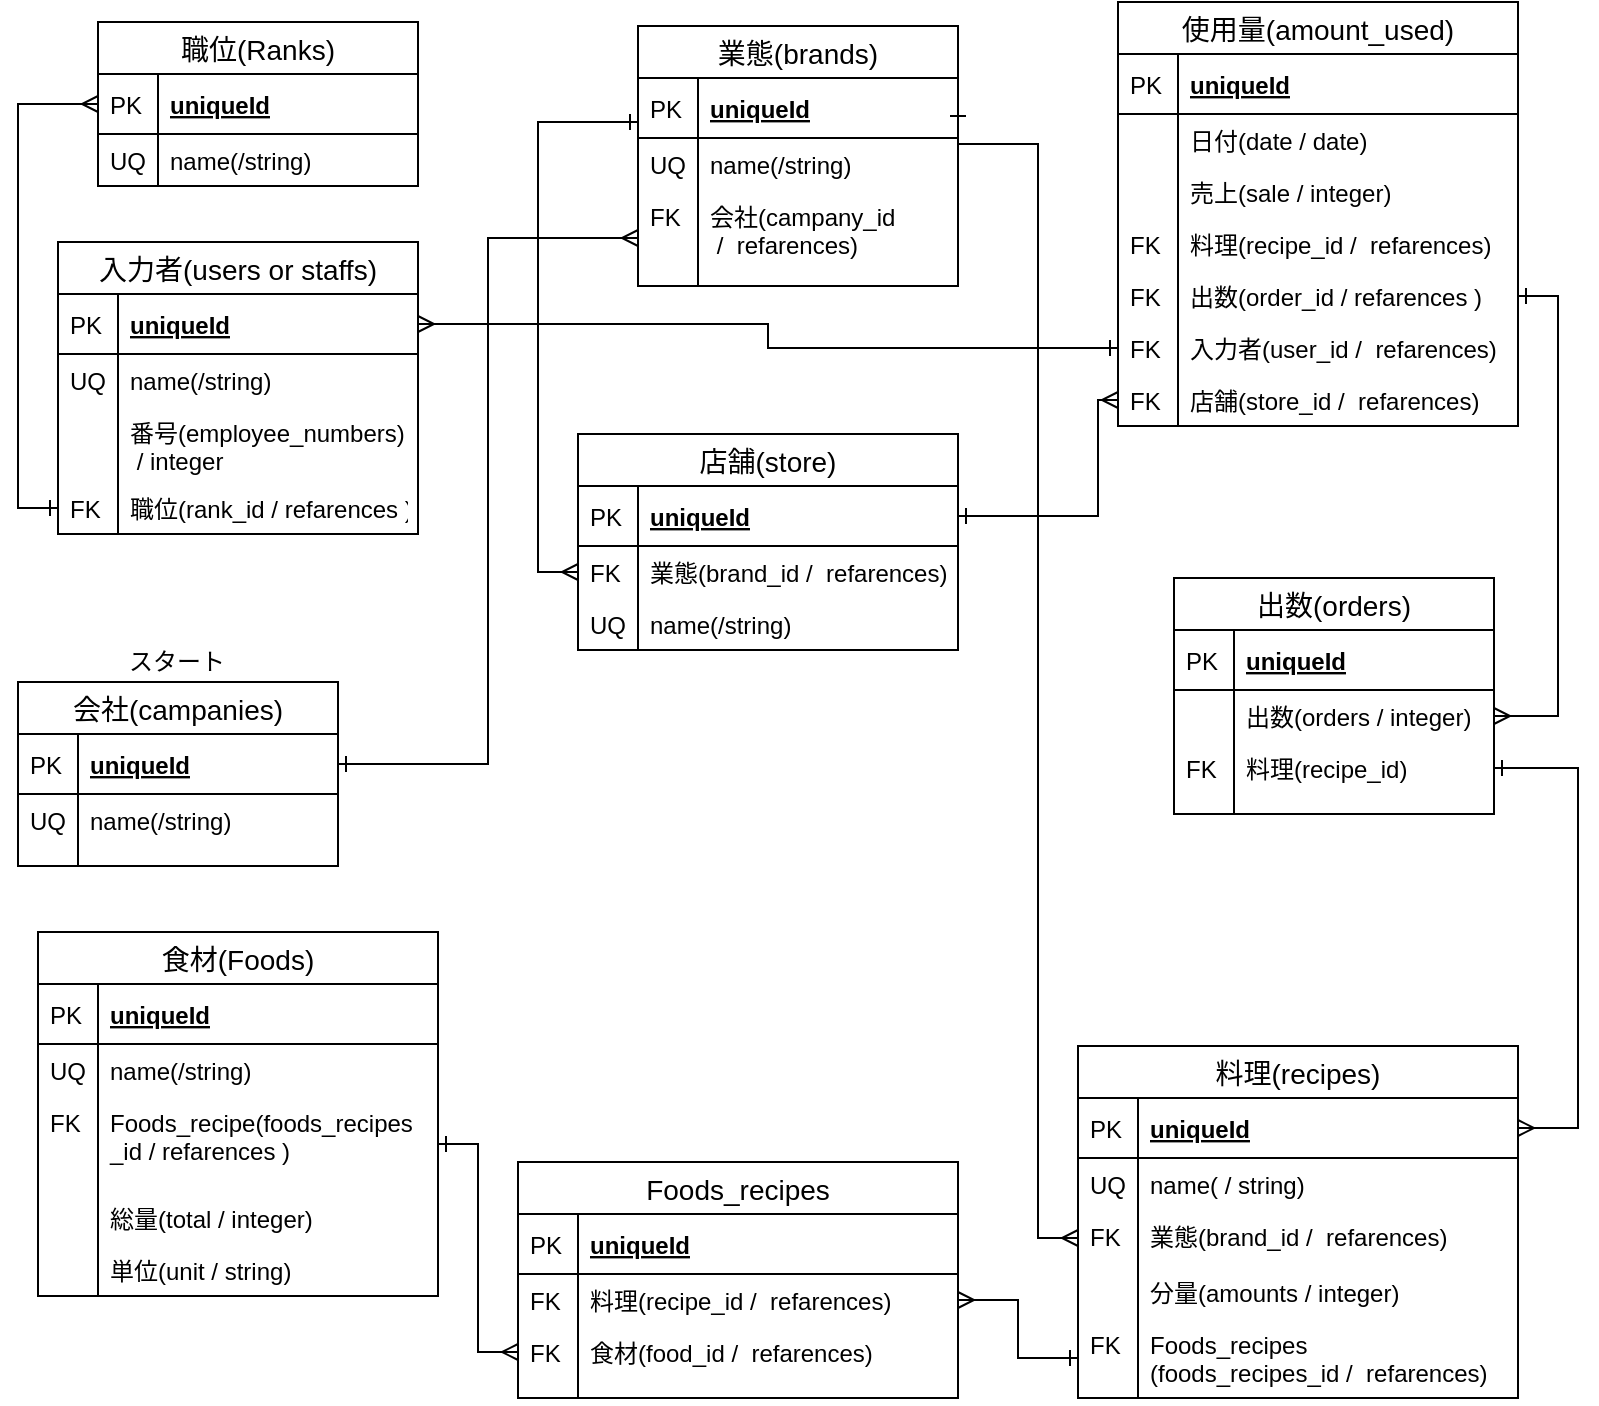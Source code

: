 <mxfile version="13.1.3">
    <diagram id="6hGFLwfOUW9BJ-s0fimq" name="Page-1">
        <mxGraphModel dx="934" dy="526" grid="1" gridSize="10" guides="1" tooltips="1" connect="1" arrows="1" fold="1" page="1" pageScale="1" pageWidth="827" pageHeight="1169" math="0" shadow="0">
            <root>
                <mxCell id="0"/>
                <mxCell id="1" parent="0"/>
                <mxCell id="158" style="edgeStyle=orthogonalEdgeStyle;rounded=0;orthogonalLoop=1;jettySize=auto;html=1;startArrow=ERmany;startFill=0;endArrow=ERone;endFill=0;" parent="1" source="83" target="242" edge="1">
                    <mxGeometry relative="1" as="geometry">
                        <mxPoint x="800" y="440" as="targetPoint"/>
                        <Array as="points">
                            <mxPoint x="810" y="573"/>
                            <mxPoint x="810" y="393"/>
                        </Array>
                    </mxGeometry>
                </mxCell>
                <mxCell id="160" style="edgeStyle=orthogonalEdgeStyle;rounded=0;orthogonalLoop=1;jettySize=auto;html=1;entryX=0;entryY=0.5;entryDx=0;entryDy=0;startArrow=ERmany;startFill=0;endArrow=ERone;endFill=0;" parent="1" source="70" target="139" edge="1">
                    <mxGeometry relative="1" as="geometry">
                        <Array as="points">
                            <mxPoint x="30" y="61"/>
                            <mxPoint x="30" y="263"/>
                        </Array>
                    </mxGeometry>
                </mxCell>
                <mxCell id="104" value="店舗(store)" style="swimlane;fontStyle=0;childLayout=stackLayout;horizontal=1;startSize=26;horizontalStack=0;resizeParent=1;resizeParentMax=0;resizeLast=0;collapsible=1;marginBottom=0;align=center;fontSize=14;" parent="1" vertex="1">
                    <mxGeometry x="310" y="226" width="190" height="108" as="geometry"/>
                </mxCell>
                <mxCell id="105" value="uniqueId" style="shape=partialRectangle;top=0;left=0;right=0;bottom=1;align=left;verticalAlign=middle;fillColor=none;spacingLeft=34;spacingRight=4;overflow=hidden;rotatable=0;points=[[0,0.5],[1,0.5]];portConstraint=eastwest;dropTarget=0;fontStyle=5;fontSize=12;" parent="104" vertex="1">
                    <mxGeometry y="26" width="190" height="30" as="geometry"/>
                </mxCell>
                <mxCell id="106" value="PK" style="shape=partialRectangle;top=0;left=0;bottom=0;fillColor=none;align=left;verticalAlign=middle;spacingLeft=4;spacingRight=4;overflow=hidden;rotatable=0;points=[];portConstraint=eastwest;part=1;fontSize=12;" parent="105" vertex="1" connectable="0">
                    <mxGeometry width="30" height="30" as="geometry"/>
                </mxCell>
                <mxCell id="107" value="業態(brand_id /  refarences)" style="shape=partialRectangle;top=0;left=0;right=0;bottom=0;align=left;verticalAlign=top;fillColor=none;spacingLeft=34;spacingRight=4;overflow=hidden;rotatable=0;points=[[0,0.5],[1,0.5]];portConstraint=eastwest;dropTarget=0;fontSize=12;" parent="104" vertex="1">
                    <mxGeometry y="56" width="190" height="26" as="geometry"/>
                </mxCell>
                <mxCell id="108" value="FK" style="shape=partialRectangle;top=0;left=0;bottom=0;fillColor=none;align=left;verticalAlign=top;spacingLeft=4;spacingRight=4;overflow=hidden;rotatable=0;points=[];portConstraint=eastwest;part=1;fontSize=12;" parent="107" vertex="1" connectable="0">
                    <mxGeometry width="30" height="26" as="geometry"/>
                </mxCell>
                <mxCell id="109" value="name(/string)" style="shape=partialRectangle;top=0;left=0;right=0;bottom=0;align=left;verticalAlign=top;fillColor=none;spacingLeft=34;spacingRight=4;overflow=hidden;rotatable=0;points=[[0,0.5],[1,0.5]];portConstraint=eastwest;dropTarget=0;fontSize=12;" parent="104" vertex="1">
                    <mxGeometry y="82" width="190" height="26" as="geometry"/>
                </mxCell>
                <mxCell id="110" value="UQ" style="shape=partialRectangle;top=0;left=0;bottom=0;fillColor=none;align=left;verticalAlign=top;spacingLeft=4;spacingRight=4;overflow=hidden;rotatable=0;points=[];portConstraint=eastwest;part=1;fontSize=12;" parent="109" vertex="1" connectable="0">
                    <mxGeometry width="30" height="26" as="geometry"/>
                </mxCell>
                <mxCell id="197" style="edgeStyle=orthogonalEdgeStyle;rounded=0;orthogonalLoop=1;jettySize=auto;html=1;exitX=1;exitY=0.5;exitDx=0;exitDy=0;entryX=0;entryY=0.5;entryDx=0;entryDy=0;startArrow=ERone;startFill=0;endArrow=ERmany;endFill=0;" parent="1" source="61" target="169" edge="1">
                    <mxGeometry relative="1" as="geometry"/>
                </mxCell>
                <mxCell id="198" style="edgeStyle=orthogonalEdgeStyle;rounded=0;orthogonalLoop=1;jettySize=auto;html=1;exitX=0;exitY=0.5;exitDx=0;exitDy=0;startArrow=ERone;startFill=0;endArrow=ERmany;endFill=0;" parent="1" source="89" target="171" edge="1">
                    <mxGeometry relative="1" as="geometry"/>
                </mxCell>
                <mxCell id="206" style="edgeStyle=orthogonalEdgeStyle;rounded=0;orthogonalLoop=1;jettySize=auto;html=1;exitX=0;exitY=0.5;exitDx=0;exitDy=0;entryX=1;entryY=0.5;entryDx=0;entryDy=0;startArrow=ERone;startFill=0;endArrow=ERmany;endFill=0;" parent="1" source="141" target="94" edge="1">
                    <mxGeometry relative="1" as="geometry"/>
                </mxCell>
                <mxCell id="209" value="スタート" style="text;html=1;align=center;verticalAlign=middle;resizable=0;points=[];autosize=1;" parent="1" vertex="1">
                    <mxGeometry x="79" y="330" width="60" height="20" as="geometry"/>
                </mxCell>
                <mxCell id="69" value="職位(Ranks)" style="swimlane;fontStyle=0;childLayout=stackLayout;horizontal=1;startSize=26;horizontalStack=0;resizeParent=1;resizeParentMax=0;resizeLast=0;collapsible=1;marginBottom=0;align=center;fontSize=14;" parent="1" vertex="1">
                    <mxGeometry x="70" y="20" width="160" height="82" as="geometry"/>
                </mxCell>
                <mxCell id="70" value="uniqueId" style="shape=partialRectangle;top=0;left=0;right=0;bottom=1;align=left;verticalAlign=middle;fillColor=none;spacingLeft=34;spacingRight=4;overflow=hidden;rotatable=0;points=[[0,0.5],[1,0.5]];portConstraint=eastwest;dropTarget=0;fontStyle=5;fontSize=12;" parent="69" vertex="1">
                    <mxGeometry y="26" width="160" height="30" as="geometry"/>
                </mxCell>
                <mxCell id="71" value="PK" style="shape=partialRectangle;top=0;left=0;bottom=0;fillColor=none;align=left;verticalAlign=middle;spacingLeft=4;spacingRight=4;overflow=hidden;rotatable=0;points=[];portConstraint=eastwest;part=1;fontSize=12;" parent="70" vertex="1" connectable="0">
                    <mxGeometry width="30" height="30" as="geometry"/>
                </mxCell>
                <mxCell id="72" value="name(/string)" style="shape=partialRectangle;top=0;left=0;right=0;bottom=0;align=left;verticalAlign=top;fillColor=none;spacingLeft=34;spacingRight=4;overflow=hidden;rotatable=0;points=[[0,0.5],[1,0.5]];portConstraint=eastwest;dropTarget=0;fontSize=12;" parent="69" vertex="1">
                    <mxGeometry y="56" width="160" height="26" as="geometry"/>
                </mxCell>
                <mxCell id="73" value="UQ" style="shape=partialRectangle;top=0;left=0;bottom=0;fillColor=none;align=left;verticalAlign=top;spacingLeft=4;spacingRight=4;overflow=hidden;rotatable=0;points=[];portConstraint=eastwest;part=1;fontSize=12;" parent="72" vertex="1" connectable="0">
                    <mxGeometry width="30" height="26" as="geometry"/>
                </mxCell>
                <mxCell id="93" value="入力者(users or staffs)" style="swimlane;fontStyle=0;childLayout=stackLayout;horizontal=1;startSize=26;horizontalStack=0;resizeParent=1;resizeParentMax=0;resizeLast=0;collapsible=1;marginBottom=0;align=center;fontSize=14;" parent="1" vertex="1">
                    <mxGeometry x="50" y="130" width="180" height="146" as="geometry"/>
                </mxCell>
                <mxCell id="94" value="uniqueId" style="shape=partialRectangle;top=0;left=0;right=0;bottom=1;align=left;verticalAlign=middle;fillColor=none;spacingLeft=34;spacingRight=4;overflow=hidden;rotatable=0;points=[[0,0.5],[1,0.5]];portConstraint=eastwest;dropTarget=0;fontStyle=5;fontSize=12;" parent="93" vertex="1">
                    <mxGeometry y="26" width="180" height="30" as="geometry"/>
                </mxCell>
                <mxCell id="95" value="PK" style="shape=partialRectangle;top=0;left=0;bottom=0;fillColor=none;align=left;verticalAlign=middle;spacingLeft=4;spacingRight=4;overflow=hidden;rotatable=0;points=[];portConstraint=eastwest;part=1;fontSize=12;" parent="94" vertex="1" connectable="0">
                    <mxGeometry width="30" height="30" as="geometry"/>
                </mxCell>
                <mxCell id="96" value="name(/string)" style="shape=partialRectangle;top=0;left=0;right=0;bottom=0;align=left;verticalAlign=top;fillColor=none;spacingLeft=34;spacingRight=4;overflow=hidden;rotatable=0;points=[[0,0.5],[1,0.5]];portConstraint=eastwest;dropTarget=0;fontSize=12;" parent="93" vertex="1">
                    <mxGeometry y="56" width="180" height="26" as="geometry"/>
                </mxCell>
                <mxCell id="97" value="UQ" style="shape=partialRectangle;top=0;left=0;bottom=0;fillColor=none;align=left;verticalAlign=top;spacingLeft=4;spacingRight=4;overflow=hidden;rotatable=0;points=[];portConstraint=eastwest;part=1;fontSize=12;" parent="96" vertex="1" connectable="0">
                    <mxGeometry width="30" height="26" as="geometry"/>
                </mxCell>
                <mxCell id="98" value="番号(employee_numbers)&#10; / integer" style="shape=partialRectangle;top=0;left=0;right=0;bottom=0;align=left;verticalAlign=top;fillColor=none;spacingLeft=34;spacingRight=4;overflow=hidden;rotatable=0;points=[[0,0.5],[1,0.5]];portConstraint=eastwest;dropTarget=0;fontSize=12;" parent="93" vertex="1">
                    <mxGeometry y="82" width="180" height="38" as="geometry"/>
                </mxCell>
                <mxCell id="99" value="" style="shape=partialRectangle;top=0;left=0;bottom=0;fillColor=none;align=left;verticalAlign=top;spacingLeft=4;spacingRight=4;overflow=hidden;rotatable=0;points=[];portConstraint=eastwest;part=1;fontSize=12;" parent="98" vertex="1" connectable="0">
                    <mxGeometry width="30" height="38" as="geometry"/>
                </mxCell>
                <mxCell id="139" value="職位(rank_id / refarences )" style="shape=partialRectangle;top=0;left=0;right=0;bottom=0;align=left;verticalAlign=top;fillColor=none;spacingLeft=34;spacingRight=4;overflow=hidden;rotatable=0;points=[[0,0.5],[1,0.5]];portConstraint=eastwest;dropTarget=0;fontSize=12;" parent="93" vertex="1">
                    <mxGeometry y="120" width="180" height="26" as="geometry"/>
                </mxCell>
                <mxCell id="140" value="FK" style="shape=partialRectangle;top=0;left=0;bottom=0;fillColor=none;align=left;verticalAlign=top;spacingLeft=4;spacingRight=4;overflow=hidden;rotatable=0;points=[];portConstraint=eastwest;part=1;fontSize=12;" parent="139" vertex="1" connectable="0">
                    <mxGeometry width="30" height="26" as="geometry"/>
                </mxCell>
                <mxCell id="58" value="食材(Foods)" style="swimlane;fontStyle=0;childLayout=stackLayout;horizontal=1;startSize=26;horizontalStack=0;resizeParent=1;resizeParentMax=0;resizeLast=0;collapsible=1;marginBottom=0;align=center;fontSize=14;" parent="1" vertex="1">
                    <mxGeometry x="40" y="475" width="200" height="182" as="geometry"/>
                </mxCell>
                <mxCell id="59" value="uniqueId" style="shape=partialRectangle;top=0;left=0;right=0;bottom=1;align=left;verticalAlign=middle;fillColor=none;spacingLeft=34;spacingRight=4;overflow=hidden;rotatable=0;points=[[0,0.5],[1,0.5]];portConstraint=eastwest;dropTarget=0;fontStyle=5;fontSize=12;" parent="58" vertex="1">
                    <mxGeometry y="26" width="200" height="30" as="geometry"/>
                </mxCell>
                <mxCell id="60" value="PK" style="shape=partialRectangle;top=0;left=0;bottom=0;fillColor=none;align=left;verticalAlign=middle;spacingLeft=4;spacingRight=4;overflow=hidden;rotatable=0;points=[];portConstraint=eastwest;part=1;fontSize=12;" parent="59" vertex="1" connectable="0">
                    <mxGeometry width="30" height="30" as="geometry"/>
                </mxCell>
                <mxCell id="191" value="name(/string)" style="shape=partialRectangle;top=0;left=0;right=0;bottom=0;align=left;verticalAlign=top;fillColor=none;spacingLeft=34;spacingRight=4;overflow=hidden;rotatable=0;points=[[0,0.5],[1,0.5]];portConstraint=eastwest;dropTarget=0;fontSize=12;" parent="58" vertex="1">
                    <mxGeometry y="56" width="200" height="26" as="geometry"/>
                </mxCell>
                <mxCell id="192" value="UQ" style="shape=partialRectangle;top=0;left=0;bottom=0;fillColor=none;align=left;verticalAlign=top;spacingLeft=4;spacingRight=4;overflow=hidden;rotatable=0;points=[];portConstraint=eastwest;part=1;fontSize=12;" parent="191" vertex="1" connectable="0">
                    <mxGeometry width="30" height="26" as="geometry"/>
                </mxCell>
                <mxCell id="61" value="Foods_recipe(foods_recipes&#10;_id / refarences )" style="shape=partialRectangle;top=0;left=0;right=0;bottom=0;align=left;verticalAlign=top;fillColor=none;spacingLeft=34;spacingRight=4;overflow=hidden;rotatable=0;points=[[0,0.5],[1,0.5]];portConstraint=eastwest;dropTarget=0;fontSize=12;" parent="58" vertex="1">
                    <mxGeometry y="82" width="200" height="48" as="geometry"/>
                </mxCell>
                <mxCell id="62" value="FK" style="shape=partialRectangle;top=0;left=0;bottom=0;fillColor=none;align=left;verticalAlign=top;spacingLeft=4;spacingRight=4;overflow=hidden;rotatable=0;points=[];portConstraint=eastwest;part=1;fontSize=12;" parent="61" vertex="1" connectable="0">
                    <mxGeometry width="30" height="48" as="geometry"/>
                </mxCell>
                <mxCell id="235" value="総量(total / integer)" style="shape=partialRectangle;top=0;left=0;right=0;bottom=0;align=left;verticalAlign=top;fillColor=none;spacingLeft=34;spacingRight=4;overflow=hidden;rotatable=0;points=[[0,0.5],[1,0.5]];portConstraint=eastwest;dropTarget=0;fontSize=12;" parent="58" vertex="1">
                    <mxGeometry y="130" width="200" height="26" as="geometry"/>
                </mxCell>
                <mxCell id="236" value="" style="shape=partialRectangle;top=0;left=0;bottom=0;fillColor=none;align=left;verticalAlign=top;spacingLeft=4;spacingRight=4;overflow=hidden;rotatable=0;points=[];portConstraint=eastwest;part=1;fontSize=12;" parent="235" vertex="1" connectable="0">
                    <mxGeometry width="30" height="26" as="geometry"/>
                </mxCell>
                <mxCell id="63" value="単位(unit / string)" style="shape=partialRectangle;top=0;left=0;right=0;bottom=0;align=left;verticalAlign=top;fillColor=none;spacingLeft=34;spacingRight=4;overflow=hidden;rotatable=0;points=[[0,0.5],[1,0.5]];portConstraint=eastwest;dropTarget=0;fontSize=12;" parent="58" vertex="1">
                    <mxGeometry y="156" width="200" height="26" as="geometry"/>
                </mxCell>
                <mxCell id="64" value="" style="shape=partialRectangle;top=0;left=0;bottom=0;fillColor=none;align=left;verticalAlign=top;spacingLeft=4;spacingRight=4;overflow=hidden;rotatable=0;points=[];portConstraint=eastwest;part=1;fontSize=12;" parent="63" vertex="1" connectable="0">
                    <mxGeometry width="30" height="26" as="geometry"/>
                </mxCell>
                <mxCell id="215" style="edgeStyle=orthogonalEdgeStyle;rounded=0;orthogonalLoop=1;jettySize=auto;html=1;exitX=1;exitY=0.5;exitDx=0;exitDy=0;startArrow=ERone;startFill=0;endArrow=ERmany;endFill=0;" parent="1" source="4" target="210" edge="1">
                    <mxGeometry relative="1" as="geometry">
                        <Array as="points">
                            <mxPoint x="500" y="81"/>
                            <mxPoint x="540" y="81"/>
                            <mxPoint x="540" y="628"/>
                        </Array>
                    </mxGeometry>
                </mxCell>
                <mxCell id="219" style="edgeStyle=orthogonalEdgeStyle;rounded=0;orthogonalLoop=1;jettySize=auto;html=1;entryX=0;entryY=0.5;entryDx=0;entryDy=0;startArrow=ERone;startFill=0;endArrow=ERmany;endFill=0;" parent="1" source="4" target="107" edge="1">
                    <mxGeometry relative="1" as="geometry">
                        <Array as="points">
                            <mxPoint x="290" y="70"/>
                            <mxPoint x="290" y="295"/>
                        </Array>
                    </mxGeometry>
                </mxCell>
                <mxCell id="224" style="edgeStyle=orthogonalEdgeStyle;rounded=0;orthogonalLoop=1;jettySize=auto;html=1;exitX=1;exitY=0.5;exitDx=0;exitDy=0;entryX=0;entryY=0.5;entryDx=0;entryDy=0;startArrow=ERone;startFill=0;endArrow=ERmany;endFill=0;" parent="1" source="105" target="149" edge="1">
                    <mxGeometry relative="1" as="geometry">
                        <Array as="points">
                            <mxPoint x="570" y="267"/>
                            <mxPoint x="570" y="209"/>
                        </Array>
                    </mxGeometry>
                </mxCell>
                <mxCell id="36" value="会社(campanies)" style="swimlane;fontStyle=0;childLayout=stackLayout;horizontal=1;startSize=26;horizontalStack=0;resizeParent=1;resizeParentMax=0;resizeLast=0;collapsible=1;marginBottom=0;align=center;fontSize=14;" parent="1" vertex="1">
                    <mxGeometry x="30" y="350" width="160" height="92" as="geometry"/>
                </mxCell>
                <mxCell id="37" value="uniqueId" style="shape=partialRectangle;top=0;left=0;right=0;bottom=1;align=left;verticalAlign=middle;fillColor=none;spacingLeft=34;spacingRight=4;overflow=hidden;rotatable=0;points=[[0,0.5],[1,0.5]];portConstraint=eastwest;dropTarget=0;fontStyle=5;fontSize=12;" parent="36" vertex="1">
                    <mxGeometry y="26" width="160" height="30" as="geometry"/>
                </mxCell>
                <mxCell id="38" value="PK" style="shape=partialRectangle;top=0;left=0;bottom=0;fillColor=none;align=left;verticalAlign=middle;spacingLeft=4;spacingRight=4;overflow=hidden;rotatable=0;points=[];portConstraint=eastwest;part=1;fontSize=12;" parent="37" connectable="0" vertex="1">
                    <mxGeometry width="30" height="30" as="geometry"/>
                </mxCell>
                <mxCell id="39" value="name(/string)" style="shape=partialRectangle;top=0;left=0;right=0;bottom=0;align=left;verticalAlign=top;fillColor=none;spacingLeft=34;spacingRight=4;overflow=hidden;rotatable=0;points=[[0,0.5],[1,0.5]];portConstraint=eastwest;dropTarget=0;fontSize=12;" parent="36" vertex="1">
                    <mxGeometry y="56" width="160" height="26" as="geometry"/>
                </mxCell>
                <mxCell id="40" value="UQ" style="shape=partialRectangle;top=0;left=0;bottom=0;fillColor=none;align=left;verticalAlign=top;spacingLeft=4;spacingRight=4;overflow=hidden;rotatable=0;points=[];portConstraint=eastwest;part=1;fontSize=12;" parent="39" connectable="0" vertex="1">
                    <mxGeometry width="30" height="26" as="geometry"/>
                </mxCell>
                <mxCell id="45" value="" style="shape=partialRectangle;top=0;left=0;right=0;bottom=0;align=left;verticalAlign=top;fillColor=none;spacingLeft=34;spacingRight=4;overflow=hidden;rotatable=0;points=[[0,0.5],[1,0.5]];portConstraint=eastwest;dropTarget=0;fontSize=12;" parent="36" vertex="1">
                    <mxGeometry y="82" width="160" height="10" as="geometry"/>
                </mxCell>
                <mxCell id="46" value="" style="shape=partialRectangle;top=0;left=0;bottom=0;fillColor=none;align=left;verticalAlign=top;spacingLeft=4;spacingRight=4;overflow=hidden;rotatable=0;points=[];portConstraint=eastwest;part=1;fontSize=12;" parent="45" connectable="0" vertex="1">
                    <mxGeometry width="30" height="10" as="geometry"/>
                </mxCell>
                <mxCell id="230" style="edgeStyle=orthogonalEdgeStyle;rounded=0;orthogonalLoop=1;jettySize=auto;html=1;startArrow=ERone;startFill=0;endArrow=ERmany;endFill=0;" parent="1" source="37" target="6" edge="1">
                    <mxGeometry relative="1" as="geometry"/>
                </mxCell>
                <mxCell id="3" value="業態(brands)" style="swimlane;fontStyle=0;childLayout=stackLayout;horizontal=1;startSize=26;horizontalStack=0;resizeParent=1;resizeParentMax=0;resizeLast=0;collapsible=1;marginBottom=0;align=center;fontSize=14;" parent="1" vertex="1">
                    <mxGeometry x="340" y="22" width="160" height="130" as="geometry"/>
                </mxCell>
                <mxCell id="4" value="uniqueId" style="shape=partialRectangle;top=0;left=0;right=0;bottom=1;align=left;verticalAlign=middle;fillColor=none;spacingLeft=34;spacingRight=4;overflow=hidden;rotatable=0;points=[[0,0.5],[1,0.5]];portConstraint=eastwest;dropTarget=0;fontStyle=5;fontSize=12;" parent="3" vertex="1">
                    <mxGeometry y="26" width="160" height="30" as="geometry"/>
                </mxCell>
                <mxCell id="5" value="PK" style="shape=partialRectangle;top=0;left=0;bottom=0;fillColor=none;align=left;verticalAlign=middle;spacingLeft=4;spacingRight=4;overflow=hidden;rotatable=0;points=[];portConstraint=eastwest;part=1;fontSize=12;" parent="4" vertex="1" connectable="0">
                    <mxGeometry width="30" height="30" as="geometry"/>
                </mxCell>
                <mxCell id="225" value="name(/string)" style="shape=partialRectangle;top=0;left=0;right=0;bottom=0;align=left;verticalAlign=top;fillColor=none;spacingLeft=34;spacingRight=4;overflow=hidden;rotatable=0;points=[[0,0.5],[1,0.5]];portConstraint=eastwest;dropTarget=0;fontSize=12;" parent="3" vertex="1">
                    <mxGeometry y="56" width="160" height="26" as="geometry"/>
                </mxCell>
                <mxCell id="226" value="UQ" style="shape=partialRectangle;top=0;left=0;bottom=0;fillColor=none;align=left;verticalAlign=top;spacingLeft=4;spacingRight=4;overflow=hidden;rotatable=0;points=[];portConstraint=eastwest;part=1;fontSize=12;" parent="225" vertex="1" connectable="0">
                    <mxGeometry width="30" height="26" as="geometry"/>
                </mxCell>
                <mxCell id="6" value="会社(campany_id&#10; /  refarences)" style="shape=partialRectangle;top=0;left=0;right=0;bottom=0;align=left;verticalAlign=top;fillColor=none;spacingLeft=34;spacingRight=4;overflow=hidden;rotatable=0;points=[[0,0.5],[1,0.5]];portConstraint=eastwest;dropTarget=0;fontSize=12;" parent="3" vertex="1">
                    <mxGeometry y="82" width="160" height="48" as="geometry"/>
                </mxCell>
                <mxCell id="7" value="FK" style="shape=partialRectangle;top=0;left=0;bottom=0;fillColor=none;align=left;verticalAlign=top;spacingLeft=4;spacingRight=4;overflow=hidden;rotatable=0;points=[];portConstraint=eastwest;part=1;fontSize=12;" parent="6" vertex="1" connectable="0">
                    <mxGeometry width="30" height="48" as="geometry"/>
                </mxCell>
                <mxCell id="166" value="Foods_recipes" style="swimlane;fontStyle=0;childLayout=stackLayout;horizontal=1;startSize=26;horizontalStack=0;resizeParent=1;resizeParentMax=0;resizeLast=0;collapsible=1;marginBottom=0;align=center;fontSize=14;" parent="1" vertex="1">
                    <mxGeometry x="280" y="590" width="220" height="118" as="geometry"/>
                </mxCell>
                <mxCell id="167" value="uniqueId" style="shape=partialRectangle;top=0;left=0;right=0;bottom=1;align=left;verticalAlign=middle;fillColor=none;spacingLeft=34;spacingRight=4;overflow=hidden;rotatable=0;points=[[0,0.5],[1,0.5]];portConstraint=eastwest;dropTarget=0;fontStyle=5;fontSize=12;" parent="166" vertex="1">
                    <mxGeometry y="26" width="220" height="30" as="geometry"/>
                </mxCell>
                <mxCell id="168" value="PK" style="shape=partialRectangle;top=0;left=0;bottom=0;fillColor=none;align=left;verticalAlign=middle;spacingLeft=4;spacingRight=4;overflow=hidden;rotatable=0;points=[];portConstraint=eastwest;part=1;fontSize=12;" parent="167" vertex="1" connectable="0">
                    <mxGeometry width="30" height="30" as="geometry"/>
                </mxCell>
                <mxCell id="171" value="料理(recipe_id /  refarences)" style="shape=partialRectangle;top=0;left=0;right=0;bottom=0;align=left;verticalAlign=top;fillColor=none;spacingLeft=34;spacingRight=4;overflow=hidden;rotatable=0;points=[[0,0.5],[1,0.5]];portConstraint=eastwest;dropTarget=0;fontSize=12;" parent="166" vertex="1">
                    <mxGeometry y="56" width="220" height="26" as="geometry"/>
                </mxCell>
                <mxCell id="172" value="FK&#10;" style="shape=partialRectangle;top=0;left=0;bottom=0;fillColor=none;align=left;verticalAlign=top;spacingLeft=4;spacingRight=4;overflow=hidden;rotatable=0;points=[];portConstraint=eastwest;part=1;fontSize=12;" parent="171" vertex="1" connectable="0">
                    <mxGeometry width="30" height="26" as="geometry"/>
                </mxCell>
                <mxCell id="169" value="食材(food_id /  refarences)" style="shape=partialRectangle;top=0;left=0;right=0;bottom=0;align=left;verticalAlign=top;fillColor=none;spacingLeft=34;spacingRight=4;overflow=hidden;rotatable=0;points=[[0,0.5],[1,0.5]];portConstraint=eastwest;dropTarget=0;fontSize=12;" parent="166" vertex="1">
                    <mxGeometry y="82" width="220" height="26" as="geometry"/>
                </mxCell>
                <mxCell id="170" value="FK&#10;" style="shape=partialRectangle;top=0;left=0;bottom=0;fillColor=none;align=left;verticalAlign=top;spacingLeft=4;spacingRight=4;overflow=hidden;rotatable=0;points=[];portConstraint=eastwest;part=1;fontSize=12;" parent="169" vertex="1" connectable="0">
                    <mxGeometry width="30" height="26" as="geometry"/>
                </mxCell>
                <mxCell id="175" value="" style="shape=partialRectangle;top=0;left=0;right=0;bottom=0;align=left;verticalAlign=top;fillColor=none;spacingLeft=34;spacingRight=4;overflow=hidden;rotatable=0;points=[[0,0.5],[1,0.5]];portConstraint=eastwest;dropTarget=0;fontSize=12;" parent="166" vertex="1">
                    <mxGeometry y="108" width="220" height="10" as="geometry"/>
                </mxCell>
                <mxCell id="176" value="" style="shape=partialRectangle;top=0;left=0;bottom=0;fillColor=none;align=left;verticalAlign=top;spacingLeft=4;spacingRight=4;overflow=hidden;rotatable=0;points=[];portConstraint=eastwest;part=1;fontSize=12;" parent="175" vertex="1" connectable="0">
                    <mxGeometry width="30" height="10" as="geometry"/>
                </mxCell>
                <mxCell id="82" value="料理(recipes)" style="swimlane;fontStyle=0;childLayout=stackLayout;horizontal=1;startSize=26;horizontalStack=0;resizeParent=1;resizeParentMax=0;resizeLast=0;collapsible=1;marginBottom=0;align=center;fontSize=14;" parent="1" vertex="1">
                    <mxGeometry x="560" y="532" width="220" height="176" as="geometry"/>
                </mxCell>
                <mxCell id="83" value="uniqueId" style="shape=partialRectangle;top=0;left=0;right=0;bottom=1;align=left;verticalAlign=middle;fillColor=none;spacingLeft=34;spacingRight=4;overflow=hidden;rotatable=0;points=[[0,0.5],[1,0.5]];portConstraint=eastwest;dropTarget=0;fontStyle=5;fontSize=12;" parent="82" vertex="1">
                    <mxGeometry y="26" width="220" height="30" as="geometry"/>
                </mxCell>
                <mxCell id="84" value="PK" style="shape=partialRectangle;top=0;left=0;bottom=0;fillColor=none;align=left;verticalAlign=middle;spacingLeft=4;spacingRight=4;overflow=hidden;rotatable=0;points=[];portConstraint=eastwest;part=1;fontSize=12;" parent="83" vertex="1" connectable="0">
                    <mxGeometry width="30" height="30" as="geometry"/>
                </mxCell>
                <mxCell id="85" value="name( / string)" style="shape=partialRectangle;top=0;left=0;right=0;bottom=0;align=left;verticalAlign=top;fillColor=none;spacingLeft=34;spacingRight=4;overflow=hidden;rotatable=0;points=[[0,0.5],[1,0.5]];portConstraint=eastwest;dropTarget=0;fontSize=12;" parent="82" vertex="1">
                    <mxGeometry y="56" width="220" height="26" as="geometry"/>
                </mxCell>
                <mxCell id="86" value="UQ" style="shape=partialRectangle;top=0;left=0;bottom=0;fillColor=none;align=left;verticalAlign=top;spacingLeft=4;spacingRight=4;overflow=hidden;rotatable=0;points=[];portConstraint=eastwest;part=1;fontSize=12;" parent="85" vertex="1" connectable="0">
                    <mxGeometry width="30" height="26" as="geometry"/>
                </mxCell>
                <mxCell id="210" value="業態(brand_id /  refarences)" style="shape=partialRectangle;top=0;left=0;right=0;bottom=0;align=left;verticalAlign=top;fillColor=none;spacingLeft=34;spacingRight=4;overflow=hidden;rotatable=0;points=[[0,0.5],[1,0.5]];portConstraint=eastwest;dropTarget=0;fontSize=12;" parent="82" vertex="1">
                    <mxGeometry y="82" width="220" height="28" as="geometry"/>
                </mxCell>
                <mxCell id="211" value="FK" style="shape=partialRectangle;top=0;left=0;bottom=0;fillColor=none;align=left;verticalAlign=top;spacingLeft=4;spacingRight=4;overflow=hidden;rotatable=0;points=[];portConstraint=eastwest;part=1;fontSize=12;" parent="210" vertex="1" connectable="0">
                    <mxGeometry width="30" height="28" as="geometry"/>
                </mxCell>
                <mxCell id="237" value="分量(amounts / integer)" style="shape=partialRectangle;top=0;left=0;right=0;bottom=0;align=left;verticalAlign=top;fillColor=none;spacingLeft=34;spacingRight=4;overflow=hidden;rotatable=0;points=[[0,0.5],[1,0.5]];portConstraint=eastwest;dropTarget=0;fontSize=12;" parent="82" vertex="1">
                    <mxGeometry y="110" width="220" height="26" as="geometry"/>
                </mxCell>
                <mxCell id="238" value="" style="shape=partialRectangle;top=0;left=0;bottom=0;fillColor=none;align=left;verticalAlign=top;spacingLeft=4;spacingRight=4;overflow=hidden;rotatable=0;points=[];portConstraint=eastwest;part=1;fontSize=12;" parent="237" vertex="1" connectable="0">
                    <mxGeometry width="30" height="26" as="geometry"/>
                </mxCell>
                <mxCell id="89" value="Foods_recipes&#10;(foods_recipes_id /  refarences)" style="shape=partialRectangle;top=0;left=0;right=0;bottom=0;align=left;verticalAlign=top;fillColor=none;spacingLeft=34;spacingRight=4;overflow=hidden;rotatable=0;points=[[0,0.5],[1,0.5]];portConstraint=eastwest;dropTarget=0;fontSize=12;" parent="82" vertex="1">
                    <mxGeometry y="136" width="220" height="40" as="geometry"/>
                </mxCell>
                <mxCell id="90" value="FK" style="shape=partialRectangle;top=0;left=0;bottom=0;fillColor=none;align=left;verticalAlign=top;spacingLeft=4;spacingRight=4;overflow=hidden;rotatable=0;points=[];portConstraint=eastwest;part=1;fontSize=12;" parent="89" vertex="1" connectable="0">
                    <mxGeometry width="30" height="40" as="geometry"/>
                </mxCell>
                <mxCell id="239" value="出数(orders)" style="swimlane;fontStyle=0;childLayout=stackLayout;horizontal=1;startSize=26;horizontalStack=0;resizeParent=1;resizeParentMax=0;resizeLast=0;collapsible=1;marginBottom=0;align=center;fontSize=14;" parent="1" vertex="1">
                    <mxGeometry x="608" y="298" width="160" height="118" as="geometry"/>
                </mxCell>
                <mxCell id="240" value="uniqueId" style="shape=partialRectangle;top=0;left=0;right=0;bottom=1;align=left;verticalAlign=middle;fillColor=none;spacingLeft=34;spacingRight=4;overflow=hidden;rotatable=0;points=[[0,0.5],[1,0.5]];portConstraint=eastwest;dropTarget=0;fontStyle=5;fontSize=12;" parent="239" vertex="1">
                    <mxGeometry y="26" width="160" height="30" as="geometry"/>
                </mxCell>
                <mxCell id="241" value="PK" style="shape=partialRectangle;top=0;left=0;bottom=0;fillColor=none;align=left;verticalAlign=middle;spacingLeft=4;spacingRight=4;overflow=hidden;rotatable=0;points=[];portConstraint=eastwest;part=1;fontSize=12;" parent="240" vertex="1" connectable="0">
                    <mxGeometry width="30" height="30" as="geometry"/>
                </mxCell>
                <mxCell id="252" value="出数(orders / integer)" style="shape=partialRectangle;top=0;left=0;right=0;bottom=0;align=left;verticalAlign=top;fillColor=none;spacingLeft=34;spacingRight=4;overflow=hidden;rotatable=0;points=[[0,0.5],[1,0.5]];portConstraint=eastwest;dropTarget=0;fontSize=12;" parent="239" vertex="1">
                    <mxGeometry y="56" width="160" height="26" as="geometry"/>
                </mxCell>
                <mxCell id="253" value="" style="shape=partialRectangle;top=0;left=0;bottom=0;fillColor=none;align=left;verticalAlign=top;spacingLeft=4;spacingRight=4;overflow=hidden;rotatable=0;points=[];portConstraint=eastwest;part=1;fontSize=12;" parent="252" vertex="1" connectable="0">
                    <mxGeometry width="30" height="26" as="geometry"/>
                </mxCell>
                <mxCell id="242" value="料理(recipe_id)" style="shape=partialRectangle;top=0;left=0;right=0;bottom=0;align=left;verticalAlign=top;fillColor=none;spacingLeft=34;spacingRight=4;overflow=hidden;rotatable=0;points=[[0,0.5],[1,0.5]];portConstraint=eastwest;dropTarget=0;fontSize=12;" parent="239" vertex="1">
                    <mxGeometry y="82" width="160" height="26" as="geometry"/>
                </mxCell>
                <mxCell id="243" value="FK" style="shape=partialRectangle;top=0;left=0;bottom=0;fillColor=none;align=left;verticalAlign=top;spacingLeft=4;spacingRight=4;overflow=hidden;rotatable=0;points=[];portConstraint=eastwest;part=1;fontSize=12;" parent="242" vertex="1" connectable="0">
                    <mxGeometry width="30" height="26" as="geometry"/>
                </mxCell>
                <mxCell id="248" value="" style="shape=partialRectangle;top=0;left=0;right=0;bottom=0;align=left;verticalAlign=top;fillColor=none;spacingLeft=34;spacingRight=4;overflow=hidden;rotatable=0;points=[[0,0.5],[1,0.5]];portConstraint=eastwest;dropTarget=0;fontSize=12;" parent="239" vertex="1">
                    <mxGeometry y="108" width="160" height="10" as="geometry"/>
                </mxCell>
                <mxCell id="249" value="" style="shape=partialRectangle;top=0;left=0;bottom=0;fillColor=none;align=left;verticalAlign=top;spacingLeft=4;spacingRight=4;overflow=hidden;rotatable=0;points=[];portConstraint=eastwest;part=1;fontSize=12;" parent="248" vertex="1" connectable="0">
                    <mxGeometry width="30" height="10" as="geometry"/>
                </mxCell>
                <mxCell id="126" value="使用量(amount_used)" style="swimlane;fontStyle=0;childLayout=stackLayout;horizontal=1;startSize=26;horizontalStack=0;resizeParent=1;resizeParentMax=0;resizeLast=0;collapsible=1;marginBottom=0;align=center;fontSize=14;" parent="1" vertex="1">
                    <mxGeometry x="580" y="10" width="200" height="212" as="geometry"/>
                </mxCell>
                <mxCell id="127" value="uniqueId" style="shape=partialRectangle;top=0;left=0;right=0;bottom=1;align=left;verticalAlign=middle;fillColor=none;spacingLeft=34;spacingRight=4;overflow=hidden;rotatable=0;points=[[0,0.5],[1,0.5]];portConstraint=eastwest;dropTarget=0;fontStyle=5;fontSize=12;" parent="126" vertex="1">
                    <mxGeometry y="26" width="200" height="30" as="geometry"/>
                </mxCell>
                <mxCell id="128" value="PK" style="shape=partialRectangle;top=0;left=0;bottom=0;fillColor=none;align=left;verticalAlign=middle;spacingLeft=4;spacingRight=4;overflow=hidden;rotatable=0;points=[];portConstraint=eastwest;part=1;fontSize=12;" parent="127" vertex="1" connectable="0">
                    <mxGeometry width="30" height="30" as="geometry"/>
                </mxCell>
                <mxCell id="129" value="日付(date / date)" style="shape=partialRectangle;top=0;left=0;right=0;bottom=0;align=left;verticalAlign=top;fillColor=none;spacingLeft=34;spacingRight=4;overflow=hidden;rotatable=0;points=[[0,0.5],[1,0.5]];portConstraint=eastwest;dropTarget=0;fontSize=12;" parent="126" vertex="1">
                    <mxGeometry y="56" width="200" height="26" as="geometry"/>
                </mxCell>
                <mxCell id="130" value="" style="shape=partialRectangle;top=0;left=0;bottom=0;fillColor=none;align=left;verticalAlign=top;spacingLeft=4;spacingRight=4;overflow=hidden;rotatable=0;points=[];portConstraint=eastwest;part=1;fontSize=12;" parent="129" vertex="1" connectable="0">
                    <mxGeometry width="30" height="26" as="geometry"/>
                </mxCell>
                <mxCell id="131" value="売上(sale / integer)" style="shape=partialRectangle;top=0;left=0;right=0;bottom=0;align=left;verticalAlign=top;fillColor=none;spacingLeft=34;spacingRight=4;overflow=hidden;rotatable=0;points=[[0,0.5],[1,0.5]];portConstraint=eastwest;dropTarget=0;fontSize=12;" parent="126" vertex="1">
                    <mxGeometry y="82" width="200" height="26" as="geometry"/>
                </mxCell>
                <mxCell id="132" value="" style="shape=partialRectangle;top=0;left=0;bottom=0;fillColor=none;align=left;verticalAlign=top;spacingLeft=4;spacingRight=4;overflow=hidden;rotatable=0;points=[];portConstraint=eastwest;part=1;fontSize=12;" parent="131" vertex="1" connectable="0">
                    <mxGeometry width="30" height="26" as="geometry"/>
                </mxCell>
                <mxCell id="151" value="料理(recipe_id /  refarences)" style="shape=partialRectangle;top=0;left=0;right=0;bottom=0;align=left;verticalAlign=top;fillColor=none;spacingLeft=34;spacingRight=4;overflow=hidden;rotatable=0;points=[[0,0.5],[1,0.5]];portConstraint=eastwest;dropTarget=0;fontSize=12;" parent="126" vertex="1">
                    <mxGeometry y="108" width="200" height="26" as="geometry"/>
                </mxCell>
                <mxCell id="152" value="FK" style="shape=partialRectangle;top=0;left=0;bottom=0;fillColor=none;align=left;verticalAlign=top;spacingLeft=4;spacingRight=4;overflow=hidden;rotatable=0;points=[];portConstraint=eastwest;part=1;fontSize=12;" parent="151" vertex="1" connectable="0">
                    <mxGeometry width="30" height="26" as="geometry"/>
                </mxCell>
                <mxCell id="207" value="出数(order_id / refarences )" style="shape=partialRectangle;top=0;left=0;right=0;bottom=0;align=left;verticalAlign=top;fillColor=none;spacingLeft=34;spacingRight=4;overflow=hidden;rotatable=0;points=[[0,0.5],[1,0.5]];portConstraint=eastwest;dropTarget=0;fontSize=12;" parent="126" vertex="1">
                    <mxGeometry y="134" width="200" height="26" as="geometry"/>
                </mxCell>
                <mxCell id="208" value="FK" style="shape=partialRectangle;top=0;left=0;bottom=0;fillColor=none;align=left;verticalAlign=top;spacingLeft=4;spacingRight=4;overflow=hidden;rotatable=0;points=[];portConstraint=eastwest;part=1;fontSize=12;" parent="207" vertex="1" connectable="0">
                    <mxGeometry width="30" height="26" as="geometry"/>
                </mxCell>
                <mxCell id="141" value="入力者(user_id /  refarences)" style="shape=partialRectangle;top=0;left=0;right=0;bottom=0;align=left;verticalAlign=top;fillColor=none;spacingLeft=34;spacingRight=4;overflow=hidden;rotatable=0;points=[[0,0.5],[1,0.5]];portConstraint=eastwest;dropTarget=0;fontSize=12;" parent="126" vertex="1">
                    <mxGeometry y="160" width="200" height="26" as="geometry"/>
                </mxCell>
                <mxCell id="142" value="FK" style="shape=partialRectangle;top=0;left=0;bottom=0;fillColor=none;align=left;verticalAlign=top;spacingLeft=4;spacingRight=4;overflow=hidden;rotatable=0;points=[];portConstraint=eastwest;part=1;fontSize=12;" parent="141" vertex="1" connectable="0">
                    <mxGeometry width="30" height="26" as="geometry"/>
                </mxCell>
                <mxCell id="149" value="店舗(store_id /  refarences)" style="shape=partialRectangle;top=0;left=0;right=0;bottom=0;align=left;verticalAlign=top;fillColor=none;spacingLeft=34;spacingRight=4;overflow=hidden;rotatable=0;points=[[0,0.5],[1,0.5]];portConstraint=eastwest;dropTarget=0;fontSize=12;" parent="126" vertex="1">
                    <mxGeometry y="186" width="200" height="26" as="geometry"/>
                </mxCell>
                <mxCell id="150" value="FK" style="shape=partialRectangle;top=0;left=0;bottom=0;fillColor=none;align=left;verticalAlign=top;spacingLeft=4;spacingRight=4;overflow=hidden;rotatable=0;points=[];portConstraint=eastwest;part=1;fontSize=12;" parent="149" vertex="1" connectable="0">
                    <mxGeometry width="30" height="26" as="geometry"/>
                </mxCell>
                <mxCell id="255" style="edgeStyle=orthogonalEdgeStyle;rounded=0;orthogonalLoop=1;jettySize=auto;html=1;entryX=1;entryY=0.5;entryDx=0;entryDy=0;startArrow=ERone;startFill=0;endArrow=ERmany;endFill=0;" parent="1" source="207" target="252" edge="1">
                    <mxGeometry relative="1" as="geometry">
                        <Array as="points">
                            <mxPoint x="800" y="157"/>
                            <mxPoint x="800" y="367"/>
                        </Array>
                    </mxGeometry>
                </mxCell>
            </root>
        </mxGraphModel>
    </diagram>
</mxfile>